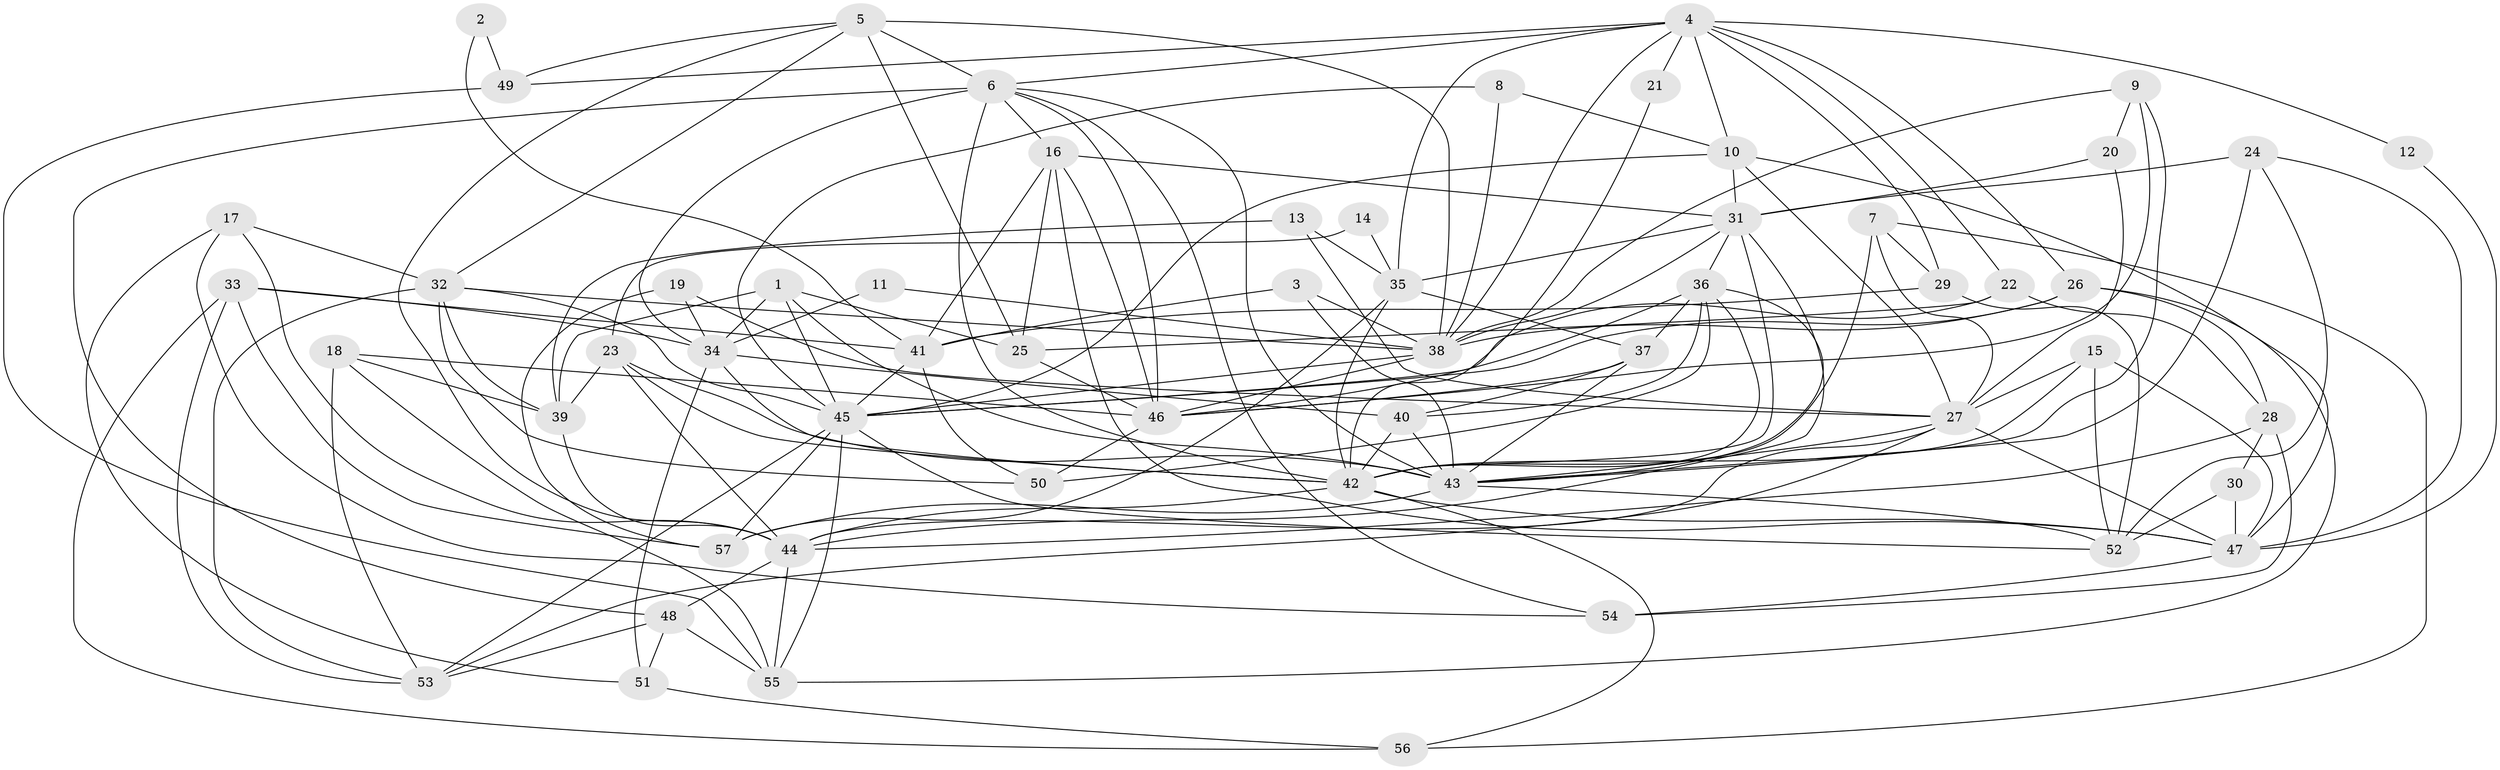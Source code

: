 // original degree distribution, {2: 0.14035087719298245, 4: 0.2719298245614035, 6: 0.10526315789473684, 5: 0.14035087719298245, 3: 0.2807017543859649, 8: 0.02631578947368421, 7: 0.03508771929824561}
// Generated by graph-tools (version 1.1) at 2025/26/03/09/25 03:26:19]
// undirected, 57 vertices, 161 edges
graph export_dot {
graph [start="1"]
  node [color=gray90,style=filled];
  1;
  2;
  3;
  4;
  5;
  6;
  7;
  8;
  9;
  10;
  11;
  12;
  13;
  14;
  15;
  16;
  17;
  18;
  19;
  20;
  21;
  22;
  23;
  24;
  25;
  26;
  27;
  28;
  29;
  30;
  31;
  32;
  33;
  34;
  35;
  36;
  37;
  38;
  39;
  40;
  41;
  42;
  43;
  44;
  45;
  46;
  47;
  48;
  49;
  50;
  51;
  52;
  53;
  54;
  55;
  56;
  57;
  1 -- 25 [weight=1.0];
  1 -- 34 [weight=1.0];
  1 -- 39 [weight=1.0];
  1 -- 43 [weight=1.0];
  1 -- 45 [weight=1.0];
  2 -- 41 [weight=1.0];
  2 -- 49 [weight=1.0];
  3 -- 38 [weight=1.0];
  3 -- 41 [weight=1.0];
  3 -- 43 [weight=2.0];
  4 -- 6 [weight=1.0];
  4 -- 10 [weight=1.0];
  4 -- 12 [weight=1.0];
  4 -- 21 [weight=1.0];
  4 -- 22 [weight=1.0];
  4 -- 26 [weight=1.0];
  4 -- 29 [weight=1.0];
  4 -- 35 [weight=1.0];
  4 -- 38 [weight=1.0];
  4 -- 49 [weight=1.0];
  5 -- 6 [weight=1.0];
  5 -- 25 [weight=1.0];
  5 -- 32 [weight=1.0];
  5 -- 38 [weight=2.0];
  5 -- 44 [weight=1.0];
  5 -- 49 [weight=1.0];
  6 -- 16 [weight=1.0];
  6 -- 34 [weight=1.0];
  6 -- 42 [weight=2.0];
  6 -- 43 [weight=1.0];
  6 -- 46 [weight=1.0];
  6 -- 48 [weight=1.0];
  6 -- 54 [weight=1.0];
  7 -- 27 [weight=1.0];
  7 -- 29 [weight=1.0];
  7 -- 42 [weight=1.0];
  7 -- 56 [weight=1.0];
  8 -- 10 [weight=1.0];
  8 -- 38 [weight=1.0];
  8 -- 45 [weight=1.0];
  9 -- 20 [weight=1.0];
  9 -- 38 [weight=1.0];
  9 -- 43 [weight=1.0];
  9 -- 46 [weight=1.0];
  10 -- 27 [weight=1.0];
  10 -- 31 [weight=1.0];
  10 -- 45 [weight=1.0];
  10 -- 47 [weight=1.0];
  11 -- 34 [weight=1.0];
  11 -- 38 [weight=1.0];
  12 -- 47 [weight=1.0];
  13 -- 27 [weight=1.0];
  13 -- 35 [weight=1.0];
  13 -- 39 [weight=1.0];
  14 -- 23 [weight=1.0];
  14 -- 35 [weight=1.0];
  15 -- 27 [weight=1.0];
  15 -- 42 [weight=1.0];
  15 -- 47 [weight=1.0];
  15 -- 52 [weight=1.0];
  16 -- 25 [weight=1.0];
  16 -- 31 [weight=1.0];
  16 -- 41 [weight=1.0];
  16 -- 46 [weight=1.0];
  16 -- 47 [weight=1.0];
  17 -- 32 [weight=1.0];
  17 -- 44 [weight=1.0];
  17 -- 51 [weight=1.0];
  17 -- 54 [weight=1.0];
  18 -- 39 [weight=1.0];
  18 -- 46 [weight=1.0];
  18 -- 53 [weight=1.0];
  18 -- 55 [weight=1.0];
  19 -- 27 [weight=1.0];
  19 -- 34 [weight=1.0];
  19 -- 57 [weight=1.0];
  20 -- 27 [weight=1.0];
  20 -- 31 [weight=1.0];
  21 -- 42 [weight=1.0];
  22 -- 25 [weight=1.0];
  22 -- 28 [weight=1.0];
  22 -- 45 [weight=1.0];
  23 -- 39 [weight=1.0];
  23 -- 42 [weight=1.0];
  23 -- 43 [weight=1.0];
  23 -- 44 [weight=1.0];
  24 -- 31 [weight=1.0];
  24 -- 43 [weight=1.0];
  24 -- 47 [weight=1.0];
  24 -- 52 [weight=1.0];
  25 -- 46 [weight=1.0];
  26 -- 28 [weight=1.0];
  26 -- 38 [weight=1.0];
  26 -- 45 [weight=1.0];
  26 -- 55 [weight=1.0];
  27 -- 43 [weight=1.0];
  27 -- 44 [weight=1.0];
  27 -- 47 [weight=1.0];
  27 -- 53 [weight=1.0];
  28 -- 30 [weight=1.0];
  28 -- 44 [weight=2.0];
  28 -- 54 [weight=1.0];
  29 -- 41 [weight=1.0];
  29 -- 52 [weight=1.0];
  30 -- 47 [weight=1.0];
  30 -- 52 [weight=1.0];
  31 -- 35 [weight=1.0];
  31 -- 36 [weight=1.0];
  31 -- 38 [weight=1.0];
  31 -- 42 [weight=1.0];
  31 -- 44 [weight=1.0];
  32 -- 38 [weight=1.0];
  32 -- 39 [weight=1.0];
  32 -- 45 [weight=1.0];
  32 -- 50 [weight=1.0];
  32 -- 53 [weight=1.0];
  33 -- 34 [weight=1.0];
  33 -- 41 [weight=1.0];
  33 -- 53 [weight=1.0];
  33 -- 56 [weight=1.0];
  33 -- 57 [weight=1.0];
  34 -- 40 [weight=1.0];
  34 -- 42 [weight=2.0];
  34 -- 51 [weight=1.0];
  35 -- 37 [weight=1.0];
  35 -- 42 [weight=1.0];
  35 -- 57 [weight=1.0];
  36 -- 37 [weight=1.0];
  36 -- 40 [weight=1.0];
  36 -- 42 [weight=1.0];
  36 -- 43 [weight=1.0];
  36 -- 46 [weight=1.0];
  36 -- 50 [weight=1.0];
  37 -- 40 [weight=1.0];
  37 -- 43 [weight=1.0];
  37 -- 46 [weight=1.0];
  38 -- 45 [weight=1.0];
  38 -- 46 [weight=1.0];
  39 -- 44 [weight=1.0];
  40 -- 42 [weight=1.0];
  40 -- 43 [weight=2.0];
  41 -- 45 [weight=1.0];
  41 -- 50 [weight=1.0];
  42 -- 44 [weight=1.0];
  42 -- 47 [weight=1.0];
  42 -- 56 [weight=1.0];
  43 -- 52 [weight=1.0];
  43 -- 57 [weight=1.0];
  44 -- 48 [weight=1.0];
  44 -- 55 [weight=1.0];
  45 -- 52 [weight=1.0];
  45 -- 53 [weight=1.0];
  45 -- 55 [weight=1.0];
  45 -- 57 [weight=2.0];
  46 -- 50 [weight=1.0];
  47 -- 54 [weight=1.0];
  48 -- 51 [weight=1.0];
  48 -- 53 [weight=1.0];
  48 -- 55 [weight=1.0];
  49 -- 55 [weight=1.0];
  51 -- 56 [weight=1.0];
}
